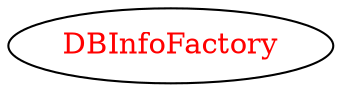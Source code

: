 digraph dependencyGraph {
 concentrate=true;
 ranksep="2.0";
 rankdir="LR"; 
 splines="ortho";
"DBInfoFactory" [fontcolor="red"];
}